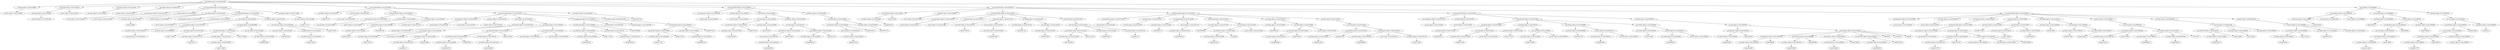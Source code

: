 strict digraph  {
<_ast.Str object at 0xa1c914690>;
<_ast.Expr object at 0xa1b1d8d90>;
<_ast.Store object at 0x10295c290>;
<_ast.Name object at 0xa1c9146d0>;
<_ast.Str object at 0xa1c914610>;
<_ast.Assign object at 0xa176852d0>;
<_ast.alias object at 0xa1c914650>;
<_ast.Import object at 0xa221ef1d0>;
<_ast.alias object at 0xa1c914590>;
<_ast.Import object at 0xa1b9a7410>;
<_ast.arg object at 0xa1c914550>;
<_ast.arguments object at 0xa1c914510>;
<_ast.Str object at 0xa1c9144d0>;
<_ast.Expr object at 0xa1c914490>;
<_ast.Name object at 0xa1c914450>;
Store224668;
<_ast.Dict object at 0xa1c914390>;
<_ast.Assign object at 0xa1c914410>;
<_ast.arguments object at 0xa1c914310>;
<_ast.Str object at 0xa1c914290>;
<_ast.Expr object at 0xa1c914350>;
<_ast.Load object at 0x10295c1d0>;
<_ast.Name object at 0xa1c914250>;
<_ast.NotIn object at 0x102969190>;
<_ast.Name object at 0xa1c914190>;
Load3776462;
<_ast.Compare object at 0xa1c914210>;
<_ast.Name object at 0xa1c914110>;
Load552527;
<_ast.Name object at 0xa1c914090>;
Load3714830;
<_ast.Index object at 0xa1c914150>;
<_ast.Subscript object at 0xa1c9141d0>;
Store7769895;
<_ast.Name object at 0xa1c914050>;
Load6838438;
<_ast.Call object at 0xa1c9140d0>;
<_ast.Assign object at 0xa2067f990>;
<_ast.If object at 0xa1c9142d0>;
<_ast.Name object at 0xa1c914cd0>;
Load5323486;
<_ast.Name object at 0xa1c914d50>;
Load3473500;
<_ast.Index object at 0xa1c914d10>;
<_ast.Subscript object at 0xa1c914c90>;
Load2224827;
<_ast.Return object at 0xa1c914c50>;
<_ast.FunctionDef object at 0xa1c9143d0>;
<_ast.Name object at 0xa1c914d90>;
Load8113753;
<_ast.Return object at 0xa2171d4d0>;
<_ast.FunctionDef object at 0xa1c9145d0>;
<_ast.Name object at 0xa1c914e10>;
Load6407541;
<_ast.Str object at 0xa1c914e90>;
<_ast.Expr object at 0xa1c914e50>;
<_ast.arg object at 0xa1c914f50>;
<_ast.arguments object at 0xa1c914f10>;
<_ast.Str object at 0xa1c914fd0>;
<_ast.Expr object at 0xa1c914f90>;
<_ast.Name object at 0xa1c0350d0>;
Load7062118;
<_ast.Attribute object at 0xa1c035090>;
Store8483739;
<_ast.Dict object at 0xa1c035110>;
<_ast.Assign object at 0xa1c035050>;
<_ast.FunctionDef object at 0xa1c914ed0>;
<_ast.arg object at 0xa1c0351d0>;
<_ast.arg object at 0xa1c035210>;
<_ast.arguments object at 0xa1c035190>;
<_ast.Str object at 0xa1c035290>;
<_ast.Expr object at 0xa1c035250>;
<_ast.Not object at 0x1029617d0>;
<_ast.Name object at 0xa1c035390>;
Load1781324;
<_ast.In object at 0x1029690d0>;
<_ast.Name object at 0xa1c035410>;
Load954375;
<_ast.Attribute object at 0xa1c0353d0>;
Load2830984;
<_ast.Compare object at 0xa1c035350>;
<_ast.UnaryOp object at 0xa1c035310>;
<_ast.Name object at 0xa1c0354d0>;
Load3940159;
<_ast.Attribute object at 0xa1c035490>;
Load6563831;
<_ast.Name object at 0xa1c035550>;
Load1558640;
<_ast.Index object at 0xa1c035510>;
<_ast.Subscript object at 0xa1c035450>;
Store2710805;
<_ast.USub object at 0x102961950>;
<_ast.Num object at 0xa1c0355d0>;
<_ast.UnaryOp object at 0xa1c035590>;
<_ast.Assign object at 0xa178ab550>;
<_ast.If object at 0xa1c0352d0>;
<_ast.Name object at 0xa1c0356d0>;
Load4464222;
<_ast.Attribute object at 0xa1c035690>;
Load1773156;
<_ast.Name object at 0xa1c035750>;
Load9629233;
<_ast.Index object at 0xa1c035710>;
<_ast.Subscript object at 0xa1c035650>;
Store1666980;
<_ast.Add object at 0x10295cc90>;
<_ast.Num object at 0xa1c035790>;
<_ast.AugAssign object at 0xa1c035610>;
<_ast.Name object at 0xa1c035890>;
Load4315751;
<_ast.Attribute object at 0xa1c035850>;
Load3377391;
<_ast.Name object at 0xa1c035910>;
Load8994155;
<_ast.Index object at 0xa1c0358d0>;
<_ast.Subscript object at 0xa1c035810>;
Load9674139;
<_ast.Return object at 0xa1c0357d0>;
<_ast.FunctionDef object at 0xa1c035150>;
<_ast.Name object at 0xa1c035950>;
Load7692758;
<_ast.ClassDef object at 0xa1c914dd0>;
<_ast.arg object at 0xa1c0359d0>;
<_ast.arguments object at 0xa1c035990>;
<_ast.Str object at 0xa1c035a50>;
<_ast.Expr object at 0xa1c035a10>;
<_ast.Name object at 0xa1c035b50>;
Load2265049;
<_ast.Attribute object at 0xa1c035b10>;
Load8330705;
<_ast.Name object at 0xa1c035b90>;
Load1310301;
<_ast.Call object at 0xa1c035ad0>;
<_ast.Name object at 0xa1c035cd0>;
Load3987068;
<_ast.Call object at 0xa1c035c90>;
<_ast.Attribute object at 0xa1c035c50>;
Load3793816;
<_ast.Name object at 0xa1c035d50>;
Load6890674;
<_ast.Attribute object at 0xa1c035d10>;
Load5973971;
<_ast.Call object at 0xa1c035c10>;
<_ast.Return object at 0xa1c035bd0>;
<_ast.If object at 0xa1c035a90>;
<_ast.Name object at 0xa1c035e90>;
Load5053742;
<_ast.Call object at 0xa1c035e50>;
<_ast.Attribute object at 0xa1c035e10>;
Load7594375;
<_ast.Name object at 0xa1c035ed0>;
Load7831275;
<_ast.Call object at 0xa1c035dd0>;
<_ast.Return object at 0xa1c035d90>;
<_ast.FunctionDef object at 0xa1769a450>;
<_ast.Name object at 0xa1c035f90>;
Load8482470;
<_ast.Attribute object at 0xa1c035f50>;
Load2325446;
<_ast.Str object at 0xa1b7d1050>;
<_ast.Expr object at 0xa1c035fd0>;
<_ast.arg object at 0xa1b7d1110>;
<_ast.arguments object at 0xa1b7d10d0>;
<_ast.Str object at 0xa1b7d1190>;
<_ast.Expr object at 0xa1b7d1150>;
<_ast.Name object at 0xa1b7d1210>;
Store5756233;
<_ast.Name object at 0xa1b7d1290>;
Load4812009;
<_ast.Call object at 0xa1b7d1250>;
<_ast.Assign object at 0xa1b7d11d0>;
<_ast.Name object at 0xa1b7d1310>;
Store9607191;
<_ast.Name object at 0xa1b7d1390>;
Load3492398;
<_ast.Call object at 0xa1b7d1350>;
<_ast.Assign object at 0xa1b7d12d0>;
<_ast.Name object at 0xa1b7d1490>;
Load7519930;
<_ast.Attribute object at 0xa1b7d1450>;
Load7115616;
<_ast.Name object at 0xa1b7d14d0>;
Load9363384;
<_ast.Name object at 0xa1b7d1510>;
Load81274;
<_ast.Call object at 0xa1b7d1410>;
<_ast.Expr object at 0xa1b7d13d0>;
<_ast.FunctionDef object at 0xa1b7d1090>;
<_ast.arg object at 0xa1b7d15d0>;
<_ast.arguments object at 0xa1b7d1590>;
<_ast.Str object at 0xa1b7d1650>;
<_ast.Expr object at 0xa1b7d1610>;
<_ast.Name object at 0xa1b7d16d0>;
Store4983372;
<_ast.Name object at 0xa1b7d1750>;
Load1986924;
<_ast.Call object at 0xa1b7d1710>;
<_ast.Assign object at 0xa1b7d1690>;
<_ast.Name object at 0xa1b7d17d0>;
Store4978840;
<_ast.Name object at 0xa1b7d1890>;
Load5847234;
<_ast.Attribute object at 0xa1b7d1850>;
Load3369;
<_ast.Str object at 0xa1b7d18d0>;
<_ast.Call object at 0xa1b7d1810>;
<_ast.Assign object at 0xa1b7d1790>;
<_ast.Name object at 0xa1b7d1950>;
Store8984242;
<_ast.Name object at 0xa1b7d1a10>;
Load3866584;
<_ast.Attribute object at 0xa1b7d19d0>;
Load6970031;
<_ast.Str object at 0xa1b7d1a50>;
<_ast.Call object at 0xa1b7d1990>;
<_ast.Assign object at 0xa1b7d1910>;
<_ast.Name object at 0xa1b7d1b50>;
Load8331188;
<_ast.Attribute object at 0xa1b7d1b10>;
Load4629764;
<_ast.Name object at 0xa1b7d1bd0>;
Load6566849;
<_ast.Lt object at 0x102961c10>;
<_ast.Name object at 0xa1b7d1c10>;
Load2023406;
<_ast.Compare object at 0xa1b7d1b90>;
<_ast.Call object at 0xa1b7d1ad0>;
<_ast.Expr object at 0xa1b7d1a90>;
<_ast.FunctionDef object at 0xa1b7d1550>;
<_ast.arg object at 0xa1b7d1cd0>;
<_ast.arguments object at 0xa1b7d1c90>;
<_ast.Str object at 0xa1b7d1d50>;
<_ast.Expr object at 0xa1b7d1d10>;
<_ast.Name object at 0xa1b7d1e10>;
Store8452524;
<_ast.Name object at 0xa1b7d1e90>;
Load8871619;
<_ast.Str object at 0xa1b7d1ed0>;
<_ast.Call object at 0xa1b7d1e50>;
<_ast.Assign object at 0xa1b7d1dd0>;
<_ast.Name object at 0xa1b7d1f50>;
Store7871529;
<_ast.Name object at 0xa1b7d1fd0>;
Load2103909;
<_ast.Str object at 0xa1c939050>;
<_ast.Call object at 0xa1b7d1f90>;
<_ast.Assign object at 0xa1b7d1f10>;
<_ast.Name object at 0xa1c9390d0>;
Store4497055;
<_ast.Name object at 0xa1c939150>;
Load8400300;
<_ast.Str object at 0xa1c939190>;
<_ast.Call object at 0xa1c939110>;
<_ast.Assign object at 0xa1c939090>;
<_ast.Name object at 0xa1c939210>;
Store1056697;
<_ast.Name object at 0xa1c939290>;
Load3969871;
<_ast.Str object at 0xa1c9392d0>;
<_ast.Call object at 0xa1c939250>;
<_ast.Assign object at 0xa1c9391d0>;
<_ast.ClassDef object at 0xa1b7d1d90>;
<_ast.Name object at 0xa1c9393d0>;
Load6814840;
<_ast.Attribute object at 0xa1c939390>;
Load4190429;
<_ast.Name object at 0xa1c939490>;
Load1834697;
<_ast.Attribute object at 0xa1c939450>;
Load3966608;
<_ast.Name object at 0xa1c939510>;
Load2976065;
<_ast.Attribute object at 0xa1c9394d0>;
Load3993068;
<_ast.Name object at 0xa1c939590>;
Load1906400;
<_ast.Attribute object at 0xa1c939550>;
Load1198552;
<_ast.Name object at 0xa1c939610>;
Load2980785;
<_ast.Attribute object at 0xa1c9395d0>;
Load9455036;
<_ast.Compare object at 0xa1c939410>;
Lt826850;
Lt7040452;
Lt94296;
<_ast.Call object at 0xa1c939350>;
<_ast.Expr object at 0xa1c939310>;
<_ast.FunctionDef object at 0xa1b7d1c50>;
<_ast.arg object at 0xa1c914950>;
<_ast.arguments object at 0xa1c939690>;
<_ast.Str object at 0xa1c914910>;
<_ast.Expr object at 0xa1c9149d0>;
<_ast.arg object at 0xa1c914a10>;
<_ast.arguments object at 0xa1c914ad0>;
<_ast.Name object at 0xa1c914c10>;
Load2165710;
<_ast.Attribute object at 0xa1c914a90>;
Store1212037;
<_ast.Num object at 0xa17683250>;
<_ast.Num object at 0xa1b7c9f90>;
<_ast.List object at 0xa1c914b10>;
Load2394090;
<_ast.Assign object at 0xa1c914b50>;
<_ast.FunctionDef object at 0xa1c914990>;
<_ast.ClassDef object at 0xa1c914a50>;
<_ast.Name object at 0xa1b7c9ed0>;
Store9372185;
<_ast.Name object at 0xa1b7c9e10>;
Load7748408;
<_ast.Name object at 0xa1b7c9e50>;
Load8634036;
<_ast.Call object at 0xa1b7c9f10>;
<_ast.Assign object at 0xa1b7c9fd0>;
<_ast.Name object at 0xa176a6450>;
Store670901;
<_ast.Name object at 0xa1769a190>;
Load7951764;
<_ast.Name object at 0xa1769a610>;
Load2224584;
<_ast.Call object at 0xa1766aad0>;
<_ast.Assign object at 0xa1b7c9510>;
<_ast.Name object at 0xa17685150>;
Load1016152;
<_ast.Attribute object at 0xa176855d0>;
Load6715908;
<_ast.Name object at 0xa178b9750>;
Load4489018;
<_ast.Name object at 0xa16b85250>;
Load6856042;
<_ast.Compare object at 0xa17674350>;
Lt7627567;
<_ast.Call object at 0xa26fb31d0>;
<_ast.Expr object at 0xa1b7ddf10>;
<_ast.Name object at 0xa2171dbd0>;
Load9398276;
<_ast.Attribute object at 0xa1831f7d0>;
Load7593665;
<_ast.Name object at 0xa1c9460d0>;
Load576440;
<_ast.Num object at 0xa1c946050>;
<_ast.Call object at 0xa26fca1d0>;
<_ast.Expr object at 0xa16b858d0>;
<_ast.Name object at 0xa1c946e10>;
Load1046441;
<_ast.Attribute object at 0xa1c946dd0>;
Load7233516;
<_ast.Name object at 0xa1c946e50>;
Load3587526;
<_ast.Num object at 0xa1c946e90>;
<_ast.Call object at 0xa1c946d90>;
<_ast.Expr object at 0xa1c946110>;
<_ast.FunctionDef object at 0xa1c939650>;
<_ast.ClassDef object at 0xa1c035f10>;
<_ast.Name object at 0xa1c946fd0>;
Load9395856;
<_ast.Eq object at 0x102961a90>;
<_ast.Str object at 0xa1c946f90>;
<_ast.Compare object at 0xa1c946b50>;
<_ast.Name object at 0xa1c946f10>;
Store2260311;
<_ast.Name object at 0xa1c946250>;
Load7551044;
<_ast.Attribute object at 0xa1c946210>;
Load4738647;
<_ast.Call object at 0xa1c9461d0>;
<_ast.Attribute object at 0xa1c946190>;
Load283993;
<_ast.Name object at 0xa1c946290>;
Load9748825;
<_ast.Call object at 0xa1c946150>;
<_ast.Assign object at 0xa1c946f50>;
<_ast.Name object at 0xa1c946410>;
Load4855732;
<_ast.Attribute object at 0xa1c9463d0>;
Load5136952;
<_ast.Num object at 0xa1c946490>;
<_ast.keyword object at 0xa1c946450>;
<_ast.Call object at 0xa1c946390>;
<_ast.Attribute object at 0xa1c946350>;
Load5501981;
<_ast.Name object at 0xa1c9464d0>;
Load54415;
<_ast.Call object at 0xa1c946310>;
<_ast.Expr object at 0xa1c9462d0>;
<_ast.If object at 0xa1c946ed0>;
<_ast.Module object at 0xa2067a4d0>;
<_ast.Expr object at 0xa1b1d8d90> -> <_ast.Str object at 0xa1c914690>;
<_ast.Name object at 0xa1c9146d0> -> <_ast.Store object at 0x10295c290>;
<_ast.Assign object at 0xa176852d0> -> <_ast.Name object at 0xa1c9146d0>;
<_ast.Assign object at 0xa176852d0> -> <_ast.Str object at 0xa1c914610>;
<_ast.Import object at 0xa221ef1d0> -> <_ast.alias object at 0xa1c914650>;
<_ast.Import object at 0xa1b9a7410> -> <_ast.alias object at 0xa1c914590>;
<_ast.arguments object at 0xa1c914510> -> <_ast.arg object at 0xa1c914550>;
<_ast.Expr object at 0xa1c914490> -> <_ast.Str object at 0xa1c9144d0>;
<_ast.Name object at 0xa1c914450> -> Store224668;
<_ast.Assign object at 0xa1c914410> -> <_ast.Name object at 0xa1c914450>;
<_ast.Assign object at 0xa1c914410> -> <_ast.Dict object at 0xa1c914390>;
<_ast.Expr object at 0xa1c914350> -> <_ast.Str object at 0xa1c914290>;
<_ast.Name object at 0xa1c914250> -> <_ast.Load object at 0x10295c1d0>;
<_ast.Name object at 0xa1c914190> -> Load3776462;
<_ast.Compare object at 0xa1c914210> -> <_ast.Name object at 0xa1c914250>;
<_ast.Compare object at 0xa1c914210> -> <_ast.NotIn object at 0x102969190>;
<_ast.Compare object at 0xa1c914210> -> <_ast.Name object at 0xa1c914190>;
<_ast.Name object at 0xa1c914110> -> Load552527;
<_ast.Name object at 0xa1c914090> -> Load3714830;
<_ast.Index object at 0xa1c914150> -> <_ast.Name object at 0xa1c914090>;
<_ast.Subscript object at 0xa1c9141d0> -> <_ast.Name object at 0xa1c914110>;
<_ast.Subscript object at 0xa1c9141d0> -> <_ast.Index object at 0xa1c914150>;
<_ast.Subscript object at 0xa1c9141d0> -> Store7769895;
<_ast.Name object at 0xa1c914050> -> Load6838438;
<_ast.Call object at 0xa1c9140d0> -> <_ast.Name object at 0xa1c914050>;
<_ast.Assign object at 0xa2067f990> -> <_ast.Subscript object at 0xa1c9141d0>;
<_ast.Assign object at 0xa2067f990> -> <_ast.Call object at 0xa1c9140d0>;
<_ast.If object at 0xa1c9142d0> -> <_ast.Compare object at 0xa1c914210>;
<_ast.If object at 0xa1c9142d0> -> <_ast.Assign object at 0xa2067f990>;
<_ast.Name object at 0xa1c914cd0> -> Load5323486;
<_ast.Name object at 0xa1c914d50> -> Load3473500;
<_ast.Index object at 0xa1c914d10> -> <_ast.Name object at 0xa1c914d50>;
<_ast.Subscript object at 0xa1c914c90> -> <_ast.Name object at 0xa1c914cd0>;
<_ast.Subscript object at 0xa1c914c90> -> <_ast.Index object at 0xa1c914d10>;
<_ast.Subscript object at 0xa1c914c90> -> Load2224827;
<_ast.Return object at 0xa1c914c50> -> <_ast.Subscript object at 0xa1c914c90>;
<_ast.FunctionDef object at 0xa1c9143d0> -> <_ast.arguments object at 0xa1c914310>;
<_ast.FunctionDef object at 0xa1c9143d0> -> <_ast.Expr object at 0xa1c914350>;
<_ast.FunctionDef object at 0xa1c9143d0> -> <_ast.If object at 0xa1c9142d0>;
<_ast.FunctionDef object at 0xa1c9143d0> -> <_ast.Return object at 0xa1c914c50>;
<_ast.Name object at 0xa1c914d90> -> Load8113753;
<_ast.Return object at 0xa2171d4d0> -> <_ast.Name object at 0xa1c914d90>;
<_ast.FunctionDef object at 0xa1c9145d0> -> <_ast.arguments object at 0xa1c914510>;
<_ast.FunctionDef object at 0xa1c9145d0> -> <_ast.Expr object at 0xa1c914490>;
<_ast.FunctionDef object at 0xa1c9145d0> -> <_ast.Assign object at 0xa1c914410>;
<_ast.FunctionDef object at 0xa1c9145d0> -> <_ast.FunctionDef object at 0xa1c9143d0>;
<_ast.FunctionDef object at 0xa1c9145d0> -> <_ast.Return object at 0xa2171d4d0>;
<_ast.Name object at 0xa1c914e10> -> Load6407541;
<_ast.Expr object at 0xa1c914e50> -> <_ast.Str object at 0xa1c914e90>;
<_ast.arguments object at 0xa1c914f10> -> <_ast.arg object at 0xa1c914f50>;
<_ast.Expr object at 0xa1c914f90> -> <_ast.Str object at 0xa1c914fd0>;
<_ast.Name object at 0xa1c0350d0> -> Load7062118;
<_ast.Attribute object at 0xa1c035090> -> <_ast.Name object at 0xa1c0350d0>;
<_ast.Attribute object at 0xa1c035090> -> Store8483739;
<_ast.Assign object at 0xa1c035050> -> <_ast.Attribute object at 0xa1c035090>;
<_ast.Assign object at 0xa1c035050> -> <_ast.Dict object at 0xa1c035110>;
<_ast.FunctionDef object at 0xa1c914ed0> -> <_ast.arguments object at 0xa1c914f10>;
<_ast.FunctionDef object at 0xa1c914ed0> -> <_ast.Expr object at 0xa1c914f90>;
<_ast.FunctionDef object at 0xa1c914ed0> -> <_ast.Assign object at 0xa1c035050>;
<_ast.arguments object at 0xa1c035190> -> <_ast.arg object at 0xa1c0351d0>;
<_ast.arguments object at 0xa1c035190> -> <_ast.arg object at 0xa1c035210>;
<_ast.Expr object at 0xa1c035250> -> <_ast.Str object at 0xa1c035290>;
<_ast.Name object at 0xa1c035390> -> Load1781324;
<_ast.Name object at 0xa1c035410> -> Load954375;
<_ast.Attribute object at 0xa1c0353d0> -> <_ast.Name object at 0xa1c035410>;
<_ast.Attribute object at 0xa1c0353d0> -> Load2830984;
<_ast.Compare object at 0xa1c035350> -> <_ast.Name object at 0xa1c035390>;
<_ast.Compare object at 0xa1c035350> -> <_ast.In object at 0x1029690d0>;
<_ast.Compare object at 0xa1c035350> -> <_ast.Attribute object at 0xa1c0353d0>;
<_ast.UnaryOp object at 0xa1c035310> -> <_ast.Not object at 0x1029617d0>;
<_ast.UnaryOp object at 0xa1c035310> -> <_ast.Compare object at 0xa1c035350>;
<_ast.Name object at 0xa1c0354d0> -> Load3940159;
<_ast.Attribute object at 0xa1c035490> -> <_ast.Name object at 0xa1c0354d0>;
<_ast.Attribute object at 0xa1c035490> -> Load6563831;
<_ast.Name object at 0xa1c035550> -> Load1558640;
<_ast.Index object at 0xa1c035510> -> <_ast.Name object at 0xa1c035550>;
<_ast.Subscript object at 0xa1c035450> -> <_ast.Attribute object at 0xa1c035490>;
<_ast.Subscript object at 0xa1c035450> -> <_ast.Index object at 0xa1c035510>;
<_ast.Subscript object at 0xa1c035450> -> Store2710805;
<_ast.UnaryOp object at 0xa1c035590> -> <_ast.USub object at 0x102961950>;
<_ast.UnaryOp object at 0xa1c035590> -> <_ast.Num object at 0xa1c0355d0>;
<_ast.Assign object at 0xa178ab550> -> <_ast.Subscript object at 0xa1c035450>;
<_ast.Assign object at 0xa178ab550> -> <_ast.UnaryOp object at 0xa1c035590>;
<_ast.If object at 0xa1c0352d0> -> <_ast.UnaryOp object at 0xa1c035310>;
<_ast.If object at 0xa1c0352d0> -> <_ast.Assign object at 0xa178ab550>;
<_ast.Name object at 0xa1c0356d0> -> Load4464222;
<_ast.Attribute object at 0xa1c035690> -> <_ast.Name object at 0xa1c0356d0>;
<_ast.Attribute object at 0xa1c035690> -> Load1773156;
<_ast.Name object at 0xa1c035750> -> Load9629233;
<_ast.Index object at 0xa1c035710> -> <_ast.Name object at 0xa1c035750>;
<_ast.Subscript object at 0xa1c035650> -> <_ast.Attribute object at 0xa1c035690>;
<_ast.Subscript object at 0xa1c035650> -> <_ast.Index object at 0xa1c035710>;
<_ast.Subscript object at 0xa1c035650> -> Store1666980;
<_ast.AugAssign object at 0xa1c035610> -> <_ast.Subscript object at 0xa1c035650>;
<_ast.AugAssign object at 0xa1c035610> -> <_ast.Add object at 0x10295cc90>;
<_ast.AugAssign object at 0xa1c035610> -> <_ast.Num object at 0xa1c035790>;
<_ast.Name object at 0xa1c035890> -> Load4315751;
<_ast.Attribute object at 0xa1c035850> -> <_ast.Name object at 0xa1c035890>;
<_ast.Attribute object at 0xa1c035850> -> Load3377391;
<_ast.Name object at 0xa1c035910> -> Load8994155;
<_ast.Index object at 0xa1c0358d0> -> <_ast.Name object at 0xa1c035910>;
<_ast.Subscript object at 0xa1c035810> -> <_ast.Attribute object at 0xa1c035850>;
<_ast.Subscript object at 0xa1c035810> -> <_ast.Index object at 0xa1c0358d0>;
<_ast.Subscript object at 0xa1c035810> -> Load9674139;
<_ast.Return object at 0xa1c0357d0> -> <_ast.Subscript object at 0xa1c035810>;
<_ast.FunctionDef object at 0xa1c035150> -> <_ast.arguments object at 0xa1c035190>;
<_ast.FunctionDef object at 0xa1c035150> -> <_ast.Expr object at 0xa1c035250>;
<_ast.FunctionDef object at 0xa1c035150> -> <_ast.If object at 0xa1c0352d0>;
<_ast.FunctionDef object at 0xa1c035150> -> <_ast.AugAssign object at 0xa1c035610>;
<_ast.FunctionDef object at 0xa1c035150> -> <_ast.Return object at 0xa1c0357d0>;
<_ast.Name object at 0xa1c035950> -> Load7692758;
<_ast.ClassDef object at 0xa1c914dd0> -> <_ast.Name object at 0xa1c914e10>;
<_ast.ClassDef object at 0xa1c914dd0> -> <_ast.Expr object at 0xa1c914e50>;
<_ast.ClassDef object at 0xa1c914dd0> -> <_ast.FunctionDef object at 0xa1c914ed0>;
<_ast.ClassDef object at 0xa1c914dd0> -> <_ast.FunctionDef object at 0xa1c035150>;
<_ast.ClassDef object at 0xa1c914dd0> -> <_ast.Name object at 0xa1c035950>;
<_ast.arguments object at 0xa1c035990> -> <_ast.arg object at 0xa1c0359d0>;
<_ast.Expr object at 0xa1c035a10> -> <_ast.Str object at 0xa1c035a50>;
<_ast.Name object at 0xa1c035b50> -> Load2265049;
<_ast.Attribute object at 0xa1c035b10> -> <_ast.Name object at 0xa1c035b50>;
<_ast.Attribute object at 0xa1c035b10> -> Load8330705;
<_ast.Name object at 0xa1c035b90> -> Load1310301;
<_ast.Call object at 0xa1c035ad0> -> <_ast.Attribute object at 0xa1c035b10>;
<_ast.Call object at 0xa1c035ad0> -> <_ast.Name object at 0xa1c035b90>;
<_ast.Name object at 0xa1c035cd0> -> Load3987068;
<_ast.Call object at 0xa1c035c90> -> <_ast.Name object at 0xa1c035cd0>;
<_ast.Attribute object at 0xa1c035c50> -> <_ast.Call object at 0xa1c035c90>;
<_ast.Attribute object at 0xa1c035c50> -> Load3793816;
<_ast.Name object at 0xa1c035d50> -> Load6890674;
<_ast.Attribute object at 0xa1c035d10> -> <_ast.Name object at 0xa1c035d50>;
<_ast.Attribute object at 0xa1c035d10> -> Load5973971;
<_ast.Call object at 0xa1c035c10> -> <_ast.Attribute object at 0xa1c035c50>;
<_ast.Call object at 0xa1c035c10> -> <_ast.Attribute object at 0xa1c035d10>;
<_ast.Return object at 0xa1c035bd0> -> <_ast.Call object at 0xa1c035c10>;
<_ast.If object at 0xa1c035a90> -> <_ast.Call object at 0xa1c035ad0>;
<_ast.If object at 0xa1c035a90> -> <_ast.Return object at 0xa1c035bd0>;
<_ast.Name object at 0xa1c035e90> -> Load5053742;
<_ast.Call object at 0xa1c035e50> -> <_ast.Name object at 0xa1c035e90>;
<_ast.Attribute object at 0xa1c035e10> -> <_ast.Call object at 0xa1c035e50>;
<_ast.Attribute object at 0xa1c035e10> -> Load7594375;
<_ast.Name object at 0xa1c035ed0> -> Load7831275;
<_ast.Call object at 0xa1c035dd0> -> <_ast.Attribute object at 0xa1c035e10>;
<_ast.Call object at 0xa1c035dd0> -> <_ast.Name object at 0xa1c035ed0>;
<_ast.Return object at 0xa1c035d90> -> <_ast.Call object at 0xa1c035dd0>;
<_ast.FunctionDef object at 0xa1769a450> -> <_ast.arguments object at 0xa1c035990>;
<_ast.FunctionDef object at 0xa1769a450> -> <_ast.Expr object at 0xa1c035a10>;
<_ast.FunctionDef object at 0xa1769a450> -> <_ast.If object at 0xa1c035a90>;
<_ast.FunctionDef object at 0xa1769a450> -> <_ast.Return object at 0xa1c035d90>;
<_ast.Name object at 0xa1c035f90> -> Load8482470;
<_ast.Attribute object at 0xa1c035f50> -> <_ast.Name object at 0xa1c035f90>;
<_ast.Attribute object at 0xa1c035f50> -> Load2325446;
<_ast.Expr object at 0xa1c035fd0> -> <_ast.Str object at 0xa1b7d1050>;
<_ast.arguments object at 0xa1b7d10d0> -> <_ast.arg object at 0xa1b7d1110>;
<_ast.Expr object at 0xa1b7d1150> -> <_ast.Str object at 0xa1b7d1190>;
<_ast.Name object at 0xa1b7d1210> -> Store5756233;
<_ast.Name object at 0xa1b7d1290> -> Load4812009;
<_ast.Call object at 0xa1b7d1250> -> <_ast.Name object at 0xa1b7d1290>;
<_ast.Assign object at 0xa1b7d11d0> -> <_ast.Name object at 0xa1b7d1210>;
<_ast.Assign object at 0xa1b7d11d0> -> <_ast.Call object at 0xa1b7d1250>;
<_ast.Name object at 0xa1b7d1310> -> Store9607191;
<_ast.Name object at 0xa1b7d1390> -> Load3492398;
<_ast.Call object at 0xa1b7d1350> -> <_ast.Name object at 0xa1b7d1390>;
<_ast.Assign object at 0xa1b7d12d0> -> <_ast.Name object at 0xa1b7d1310>;
<_ast.Assign object at 0xa1b7d12d0> -> <_ast.Call object at 0xa1b7d1350>;
<_ast.Name object at 0xa1b7d1490> -> Load7519930;
<_ast.Attribute object at 0xa1b7d1450> -> <_ast.Name object at 0xa1b7d1490>;
<_ast.Attribute object at 0xa1b7d1450> -> Load7115616;
<_ast.Name object at 0xa1b7d14d0> -> Load9363384;
<_ast.Name object at 0xa1b7d1510> -> Load81274;
<_ast.Call object at 0xa1b7d1410> -> <_ast.Attribute object at 0xa1b7d1450>;
<_ast.Call object at 0xa1b7d1410> -> <_ast.Name object at 0xa1b7d14d0>;
<_ast.Call object at 0xa1b7d1410> -> <_ast.Name object at 0xa1b7d1510>;
<_ast.Expr object at 0xa1b7d13d0> -> <_ast.Call object at 0xa1b7d1410>;
<_ast.FunctionDef object at 0xa1b7d1090> -> <_ast.arguments object at 0xa1b7d10d0>;
<_ast.FunctionDef object at 0xa1b7d1090> -> <_ast.Expr object at 0xa1b7d1150>;
<_ast.FunctionDef object at 0xa1b7d1090> -> <_ast.Assign object at 0xa1b7d11d0>;
<_ast.FunctionDef object at 0xa1b7d1090> -> <_ast.Assign object at 0xa1b7d12d0>;
<_ast.FunctionDef object at 0xa1b7d1090> -> <_ast.Expr object at 0xa1b7d13d0>;
<_ast.arguments object at 0xa1b7d1590> -> <_ast.arg object at 0xa1b7d15d0>;
<_ast.Expr object at 0xa1b7d1610> -> <_ast.Str object at 0xa1b7d1650>;
<_ast.Name object at 0xa1b7d16d0> -> Store4983372;
<_ast.Name object at 0xa1b7d1750> -> Load1986924;
<_ast.Call object at 0xa1b7d1710> -> <_ast.Name object at 0xa1b7d1750>;
<_ast.Assign object at 0xa1b7d1690> -> <_ast.Name object at 0xa1b7d16d0>;
<_ast.Assign object at 0xa1b7d1690> -> <_ast.Call object at 0xa1b7d1710>;
<_ast.Name object at 0xa1b7d17d0> -> Store4978840;
<_ast.Name object at 0xa1b7d1890> -> Load5847234;
<_ast.Attribute object at 0xa1b7d1850> -> <_ast.Name object at 0xa1b7d1890>;
<_ast.Attribute object at 0xa1b7d1850> -> Load3369;
<_ast.Call object at 0xa1b7d1810> -> <_ast.Attribute object at 0xa1b7d1850>;
<_ast.Call object at 0xa1b7d1810> -> <_ast.Str object at 0xa1b7d18d0>;
<_ast.Assign object at 0xa1b7d1790> -> <_ast.Name object at 0xa1b7d17d0>;
<_ast.Assign object at 0xa1b7d1790> -> <_ast.Call object at 0xa1b7d1810>;
<_ast.Name object at 0xa1b7d1950> -> Store8984242;
<_ast.Name object at 0xa1b7d1a10> -> Load3866584;
<_ast.Attribute object at 0xa1b7d19d0> -> <_ast.Name object at 0xa1b7d1a10>;
<_ast.Attribute object at 0xa1b7d19d0> -> Load6970031;
<_ast.Call object at 0xa1b7d1990> -> <_ast.Attribute object at 0xa1b7d19d0>;
<_ast.Call object at 0xa1b7d1990> -> <_ast.Str object at 0xa1b7d1a50>;
<_ast.Assign object at 0xa1b7d1910> -> <_ast.Name object at 0xa1b7d1950>;
<_ast.Assign object at 0xa1b7d1910> -> <_ast.Call object at 0xa1b7d1990>;
<_ast.Name object at 0xa1b7d1b50> -> Load8331188;
<_ast.Attribute object at 0xa1b7d1b10> -> <_ast.Name object at 0xa1b7d1b50>;
<_ast.Attribute object at 0xa1b7d1b10> -> Load4629764;
<_ast.Name object at 0xa1b7d1bd0> -> Load6566849;
<_ast.Name object at 0xa1b7d1c10> -> Load2023406;
<_ast.Compare object at 0xa1b7d1b90> -> <_ast.Name object at 0xa1b7d1bd0>;
<_ast.Compare object at 0xa1b7d1b90> -> <_ast.Lt object at 0x102961c10>;
<_ast.Compare object at 0xa1b7d1b90> -> <_ast.Name object at 0xa1b7d1c10>;
<_ast.Call object at 0xa1b7d1ad0> -> <_ast.Attribute object at 0xa1b7d1b10>;
<_ast.Call object at 0xa1b7d1ad0> -> <_ast.Compare object at 0xa1b7d1b90>;
<_ast.Expr object at 0xa1b7d1a90> -> <_ast.Call object at 0xa1b7d1ad0>;
<_ast.FunctionDef object at 0xa1b7d1550> -> <_ast.arguments object at 0xa1b7d1590>;
<_ast.FunctionDef object at 0xa1b7d1550> -> <_ast.Expr object at 0xa1b7d1610>;
<_ast.FunctionDef object at 0xa1b7d1550> -> <_ast.Assign object at 0xa1b7d1690>;
<_ast.FunctionDef object at 0xa1b7d1550> -> <_ast.Assign object at 0xa1b7d1790>;
<_ast.FunctionDef object at 0xa1b7d1550> -> <_ast.Assign object at 0xa1b7d1910>;
<_ast.FunctionDef object at 0xa1b7d1550> -> <_ast.Expr object at 0xa1b7d1a90>;
<_ast.arguments object at 0xa1b7d1c90> -> <_ast.arg object at 0xa1b7d1cd0>;
<_ast.Expr object at 0xa1b7d1d10> -> <_ast.Str object at 0xa1b7d1d50>;
<_ast.Name object at 0xa1b7d1e10> -> Store8452524;
<_ast.Name object at 0xa1b7d1e90> -> Load8871619;
<_ast.Call object at 0xa1b7d1e50> -> <_ast.Name object at 0xa1b7d1e90>;
<_ast.Call object at 0xa1b7d1e50> -> <_ast.Str object at 0xa1b7d1ed0>;
<_ast.Assign object at 0xa1b7d1dd0> -> <_ast.Name object at 0xa1b7d1e10>;
<_ast.Assign object at 0xa1b7d1dd0> -> <_ast.Call object at 0xa1b7d1e50>;
<_ast.Name object at 0xa1b7d1f50> -> Store7871529;
<_ast.Name object at 0xa1b7d1fd0> -> Load2103909;
<_ast.Call object at 0xa1b7d1f90> -> <_ast.Name object at 0xa1b7d1fd0>;
<_ast.Call object at 0xa1b7d1f90> -> <_ast.Str object at 0xa1c939050>;
<_ast.Assign object at 0xa1b7d1f10> -> <_ast.Name object at 0xa1b7d1f50>;
<_ast.Assign object at 0xa1b7d1f10> -> <_ast.Call object at 0xa1b7d1f90>;
<_ast.Name object at 0xa1c9390d0> -> Store4497055;
<_ast.Name object at 0xa1c939150> -> Load8400300;
<_ast.Call object at 0xa1c939110> -> <_ast.Name object at 0xa1c939150>;
<_ast.Call object at 0xa1c939110> -> <_ast.Str object at 0xa1c939190>;
<_ast.Assign object at 0xa1c939090> -> <_ast.Name object at 0xa1c9390d0>;
<_ast.Assign object at 0xa1c939090> -> <_ast.Call object at 0xa1c939110>;
<_ast.Name object at 0xa1c939210> -> Store1056697;
<_ast.Name object at 0xa1c939290> -> Load3969871;
<_ast.Call object at 0xa1c939250> -> <_ast.Name object at 0xa1c939290>;
<_ast.Call object at 0xa1c939250> -> <_ast.Str object at 0xa1c9392d0>;
<_ast.Assign object at 0xa1c9391d0> -> <_ast.Name object at 0xa1c939210>;
<_ast.Assign object at 0xa1c9391d0> -> <_ast.Call object at 0xa1c939250>;
<_ast.ClassDef object at 0xa1b7d1d90> -> <_ast.Assign object at 0xa1b7d1dd0>;
<_ast.ClassDef object at 0xa1b7d1d90> -> <_ast.Assign object at 0xa1b7d1f10>;
<_ast.ClassDef object at 0xa1b7d1d90> -> <_ast.Assign object at 0xa1c939090>;
<_ast.ClassDef object at 0xa1b7d1d90> -> <_ast.Assign object at 0xa1c9391d0>;
<_ast.Name object at 0xa1c9393d0> -> Load6814840;
<_ast.Attribute object at 0xa1c939390> -> <_ast.Name object at 0xa1c9393d0>;
<_ast.Attribute object at 0xa1c939390> -> Load4190429;
<_ast.Name object at 0xa1c939490> -> Load1834697;
<_ast.Attribute object at 0xa1c939450> -> <_ast.Name object at 0xa1c939490>;
<_ast.Attribute object at 0xa1c939450> -> Load3966608;
<_ast.Name object at 0xa1c939510> -> Load2976065;
<_ast.Attribute object at 0xa1c9394d0> -> <_ast.Name object at 0xa1c939510>;
<_ast.Attribute object at 0xa1c9394d0> -> Load3993068;
<_ast.Name object at 0xa1c939590> -> Load1906400;
<_ast.Attribute object at 0xa1c939550> -> <_ast.Name object at 0xa1c939590>;
<_ast.Attribute object at 0xa1c939550> -> Load1198552;
<_ast.Name object at 0xa1c939610> -> Load2980785;
<_ast.Attribute object at 0xa1c9395d0> -> <_ast.Name object at 0xa1c939610>;
<_ast.Attribute object at 0xa1c9395d0> -> Load9455036;
<_ast.Compare object at 0xa1c939410> -> <_ast.Attribute object at 0xa1c939450>;
<_ast.Compare object at 0xa1c939410> -> Lt826850;
<_ast.Compare object at 0xa1c939410> -> Lt7040452;
<_ast.Compare object at 0xa1c939410> -> Lt94296;
<_ast.Compare object at 0xa1c939410> -> <_ast.Attribute object at 0xa1c9394d0>;
<_ast.Compare object at 0xa1c939410> -> <_ast.Attribute object at 0xa1c939550>;
<_ast.Compare object at 0xa1c939410> -> <_ast.Attribute object at 0xa1c9395d0>;
<_ast.Call object at 0xa1c939350> -> <_ast.Attribute object at 0xa1c939390>;
<_ast.Call object at 0xa1c939350> -> <_ast.Compare object at 0xa1c939410>;
<_ast.Expr object at 0xa1c939310> -> <_ast.Call object at 0xa1c939350>;
<_ast.FunctionDef object at 0xa1b7d1c50> -> <_ast.arguments object at 0xa1b7d1c90>;
<_ast.FunctionDef object at 0xa1b7d1c50> -> <_ast.Expr object at 0xa1b7d1d10>;
<_ast.FunctionDef object at 0xa1b7d1c50> -> <_ast.ClassDef object at 0xa1b7d1d90>;
<_ast.FunctionDef object at 0xa1b7d1c50> -> <_ast.Expr object at 0xa1c939310>;
<_ast.arguments object at 0xa1c939690> -> <_ast.arg object at 0xa1c914950>;
<_ast.Expr object at 0xa1c9149d0> -> <_ast.Str object at 0xa1c914910>;
<_ast.arguments object at 0xa1c914ad0> -> <_ast.arg object at 0xa1c914a10>;
<_ast.Name object at 0xa1c914c10> -> Load2165710;
<_ast.Attribute object at 0xa1c914a90> -> <_ast.Name object at 0xa1c914c10>;
<_ast.Attribute object at 0xa1c914a90> -> Store1212037;
<_ast.List object at 0xa1c914b10> -> <_ast.Num object at 0xa17683250>;
<_ast.List object at 0xa1c914b10> -> <_ast.Num object at 0xa1b7c9f90>;
<_ast.List object at 0xa1c914b10> -> Load2394090;
<_ast.Assign object at 0xa1c914b50> -> <_ast.Attribute object at 0xa1c914a90>;
<_ast.Assign object at 0xa1c914b50> -> <_ast.List object at 0xa1c914b10>;
<_ast.FunctionDef object at 0xa1c914990> -> <_ast.arguments object at 0xa1c914ad0>;
<_ast.FunctionDef object at 0xa1c914990> -> <_ast.Assign object at 0xa1c914b50>;
<_ast.ClassDef object at 0xa1c914a50> -> <_ast.FunctionDef object at 0xa1c914990>;
<_ast.Name object at 0xa1b7c9ed0> -> Store9372185;
<_ast.Name object at 0xa1b7c9e10> -> Load7748408;
<_ast.Name object at 0xa1b7c9e50> -> Load8634036;
<_ast.Call object at 0xa1b7c9f10> -> <_ast.Name object at 0xa1b7c9e10>;
<_ast.Call object at 0xa1b7c9f10> -> <_ast.Name object at 0xa1b7c9e50>;
<_ast.Assign object at 0xa1b7c9fd0> -> <_ast.Name object at 0xa1b7c9ed0>;
<_ast.Assign object at 0xa1b7c9fd0> -> <_ast.Call object at 0xa1b7c9f10>;
<_ast.Name object at 0xa176a6450> -> Store670901;
<_ast.Name object at 0xa1769a190> -> Load7951764;
<_ast.Name object at 0xa1769a610> -> Load2224584;
<_ast.Call object at 0xa1766aad0> -> <_ast.Name object at 0xa1769a190>;
<_ast.Call object at 0xa1766aad0> -> <_ast.Name object at 0xa1769a610>;
<_ast.Assign object at 0xa1b7c9510> -> <_ast.Name object at 0xa176a6450>;
<_ast.Assign object at 0xa1b7c9510> -> <_ast.Call object at 0xa1766aad0>;
<_ast.Name object at 0xa17685150> -> Load1016152;
<_ast.Attribute object at 0xa176855d0> -> <_ast.Name object at 0xa17685150>;
<_ast.Attribute object at 0xa176855d0> -> Load6715908;
<_ast.Name object at 0xa178b9750> -> Load4489018;
<_ast.Name object at 0xa16b85250> -> Load6856042;
<_ast.Compare object at 0xa17674350> -> <_ast.Name object at 0xa178b9750>;
<_ast.Compare object at 0xa17674350> -> Lt7627567;
<_ast.Compare object at 0xa17674350> -> <_ast.Name object at 0xa16b85250>;
<_ast.Call object at 0xa26fb31d0> -> <_ast.Attribute object at 0xa176855d0>;
<_ast.Call object at 0xa26fb31d0> -> <_ast.Compare object at 0xa17674350>;
<_ast.Expr object at 0xa1b7ddf10> -> <_ast.Call object at 0xa26fb31d0>;
<_ast.Name object at 0xa2171dbd0> -> Load9398276;
<_ast.Attribute object at 0xa1831f7d0> -> <_ast.Name object at 0xa2171dbd0>;
<_ast.Attribute object at 0xa1831f7d0> -> Load7593665;
<_ast.Name object at 0xa1c9460d0> -> Load576440;
<_ast.Call object at 0xa26fca1d0> -> <_ast.Attribute object at 0xa1831f7d0>;
<_ast.Call object at 0xa26fca1d0> -> <_ast.Name object at 0xa1c9460d0>;
<_ast.Call object at 0xa26fca1d0> -> <_ast.Num object at 0xa1c946050>;
<_ast.Expr object at 0xa16b858d0> -> <_ast.Call object at 0xa26fca1d0>;
<_ast.Name object at 0xa1c946e10> -> Load1046441;
<_ast.Attribute object at 0xa1c946dd0> -> <_ast.Name object at 0xa1c946e10>;
<_ast.Attribute object at 0xa1c946dd0> -> Load7233516;
<_ast.Name object at 0xa1c946e50> -> Load3587526;
<_ast.Call object at 0xa1c946d90> -> <_ast.Attribute object at 0xa1c946dd0>;
<_ast.Call object at 0xa1c946d90> -> <_ast.Name object at 0xa1c946e50>;
<_ast.Call object at 0xa1c946d90> -> <_ast.Num object at 0xa1c946e90>;
<_ast.Expr object at 0xa1c946110> -> <_ast.Call object at 0xa1c946d90>;
<_ast.FunctionDef object at 0xa1c939650> -> <_ast.arguments object at 0xa1c939690>;
<_ast.FunctionDef object at 0xa1c939650> -> <_ast.Expr object at 0xa1c9149d0>;
<_ast.FunctionDef object at 0xa1c939650> -> <_ast.ClassDef object at 0xa1c914a50>;
<_ast.FunctionDef object at 0xa1c939650> -> <_ast.Assign object at 0xa1b7c9fd0>;
<_ast.FunctionDef object at 0xa1c939650> -> <_ast.Assign object at 0xa1b7c9510>;
<_ast.FunctionDef object at 0xa1c939650> -> <_ast.Expr object at 0xa1b7ddf10>;
<_ast.FunctionDef object at 0xa1c939650> -> <_ast.Expr object at 0xa16b858d0>;
<_ast.FunctionDef object at 0xa1c939650> -> <_ast.Expr object at 0xa1c946110>;
<_ast.ClassDef object at 0xa1c035f10> -> <_ast.Attribute object at 0xa1c035f50>;
<_ast.ClassDef object at 0xa1c035f10> -> <_ast.Expr object at 0xa1c035fd0>;
<_ast.ClassDef object at 0xa1c035f10> -> <_ast.FunctionDef object at 0xa1b7d1090>;
<_ast.ClassDef object at 0xa1c035f10> -> <_ast.FunctionDef object at 0xa1b7d1550>;
<_ast.ClassDef object at 0xa1c035f10> -> <_ast.FunctionDef object at 0xa1b7d1c50>;
<_ast.ClassDef object at 0xa1c035f10> -> <_ast.FunctionDef object at 0xa1c939650>;
<_ast.Name object at 0xa1c946fd0> -> Load9395856;
<_ast.Compare object at 0xa1c946b50> -> <_ast.Name object at 0xa1c946fd0>;
<_ast.Compare object at 0xa1c946b50> -> <_ast.Eq object at 0x102961a90>;
<_ast.Compare object at 0xa1c946b50> -> <_ast.Str object at 0xa1c946f90>;
<_ast.Name object at 0xa1c946f10> -> Store2260311;
<_ast.Name object at 0xa1c946250> -> Load7551044;
<_ast.Attribute object at 0xa1c946210> -> <_ast.Name object at 0xa1c946250>;
<_ast.Attribute object at 0xa1c946210> -> Load4738647;
<_ast.Call object at 0xa1c9461d0> -> <_ast.Attribute object at 0xa1c946210>;
<_ast.Attribute object at 0xa1c946190> -> <_ast.Call object at 0xa1c9461d0>;
<_ast.Attribute object at 0xa1c946190> -> Load283993;
<_ast.Name object at 0xa1c946290> -> Load9748825;
<_ast.Call object at 0xa1c946150> -> <_ast.Attribute object at 0xa1c946190>;
<_ast.Call object at 0xa1c946150> -> <_ast.Name object at 0xa1c946290>;
<_ast.Assign object at 0xa1c946f50> -> <_ast.Name object at 0xa1c946f10>;
<_ast.Assign object at 0xa1c946f50> -> <_ast.Call object at 0xa1c946150>;
<_ast.Name object at 0xa1c946410> -> Load4855732;
<_ast.Attribute object at 0xa1c9463d0> -> <_ast.Name object at 0xa1c946410>;
<_ast.Attribute object at 0xa1c9463d0> -> Load5136952;
<_ast.keyword object at 0xa1c946450> -> <_ast.Num object at 0xa1c946490>;
<_ast.Call object at 0xa1c946390> -> <_ast.Attribute object at 0xa1c9463d0>;
<_ast.Call object at 0xa1c946390> -> <_ast.keyword object at 0xa1c946450>;
<_ast.Attribute object at 0xa1c946350> -> <_ast.Call object at 0xa1c946390>;
<_ast.Attribute object at 0xa1c946350> -> Load5501981;
<_ast.Name object at 0xa1c9464d0> -> Load54415;
<_ast.Call object at 0xa1c946310> -> <_ast.Attribute object at 0xa1c946350>;
<_ast.Call object at 0xa1c946310> -> <_ast.Name object at 0xa1c9464d0>;
<_ast.Expr object at 0xa1c9462d0> -> <_ast.Call object at 0xa1c946310>;
<_ast.If object at 0xa1c946ed0> -> <_ast.Compare object at 0xa1c946b50>;
<_ast.If object at 0xa1c946ed0> -> <_ast.Assign object at 0xa1c946f50>;
<_ast.If object at 0xa1c946ed0> -> <_ast.Expr object at 0xa1c9462d0>;
<_ast.Module object at 0xa2067a4d0> -> <_ast.Expr object at 0xa1b1d8d90>;
<_ast.Module object at 0xa2067a4d0> -> <_ast.Assign object at 0xa176852d0>;
<_ast.Module object at 0xa2067a4d0> -> <_ast.Import object at 0xa221ef1d0>;
<_ast.Module object at 0xa2067a4d0> -> <_ast.Import object at 0xa1b9a7410>;
<_ast.Module object at 0xa2067a4d0> -> <_ast.FunctionDef object at 0xa1c9145d0>;
<_ast.Module object at 0xa2067a4d0> -> <_ast.ClassDef object at 0xa1c914dd0>;
<_ast.Module object at 0xa2067a4d0> -> <_ast.FunctionDef object at 0xa1769a450>;
<_ast.Module object at 0xa2067a4d0> -> <_ast.ClassDef object at 0xa1c035f10>;
<_ast.Module object at 0xa2067a4d0> -> <_ast.If object at 0xa1c946ed0>;
}
